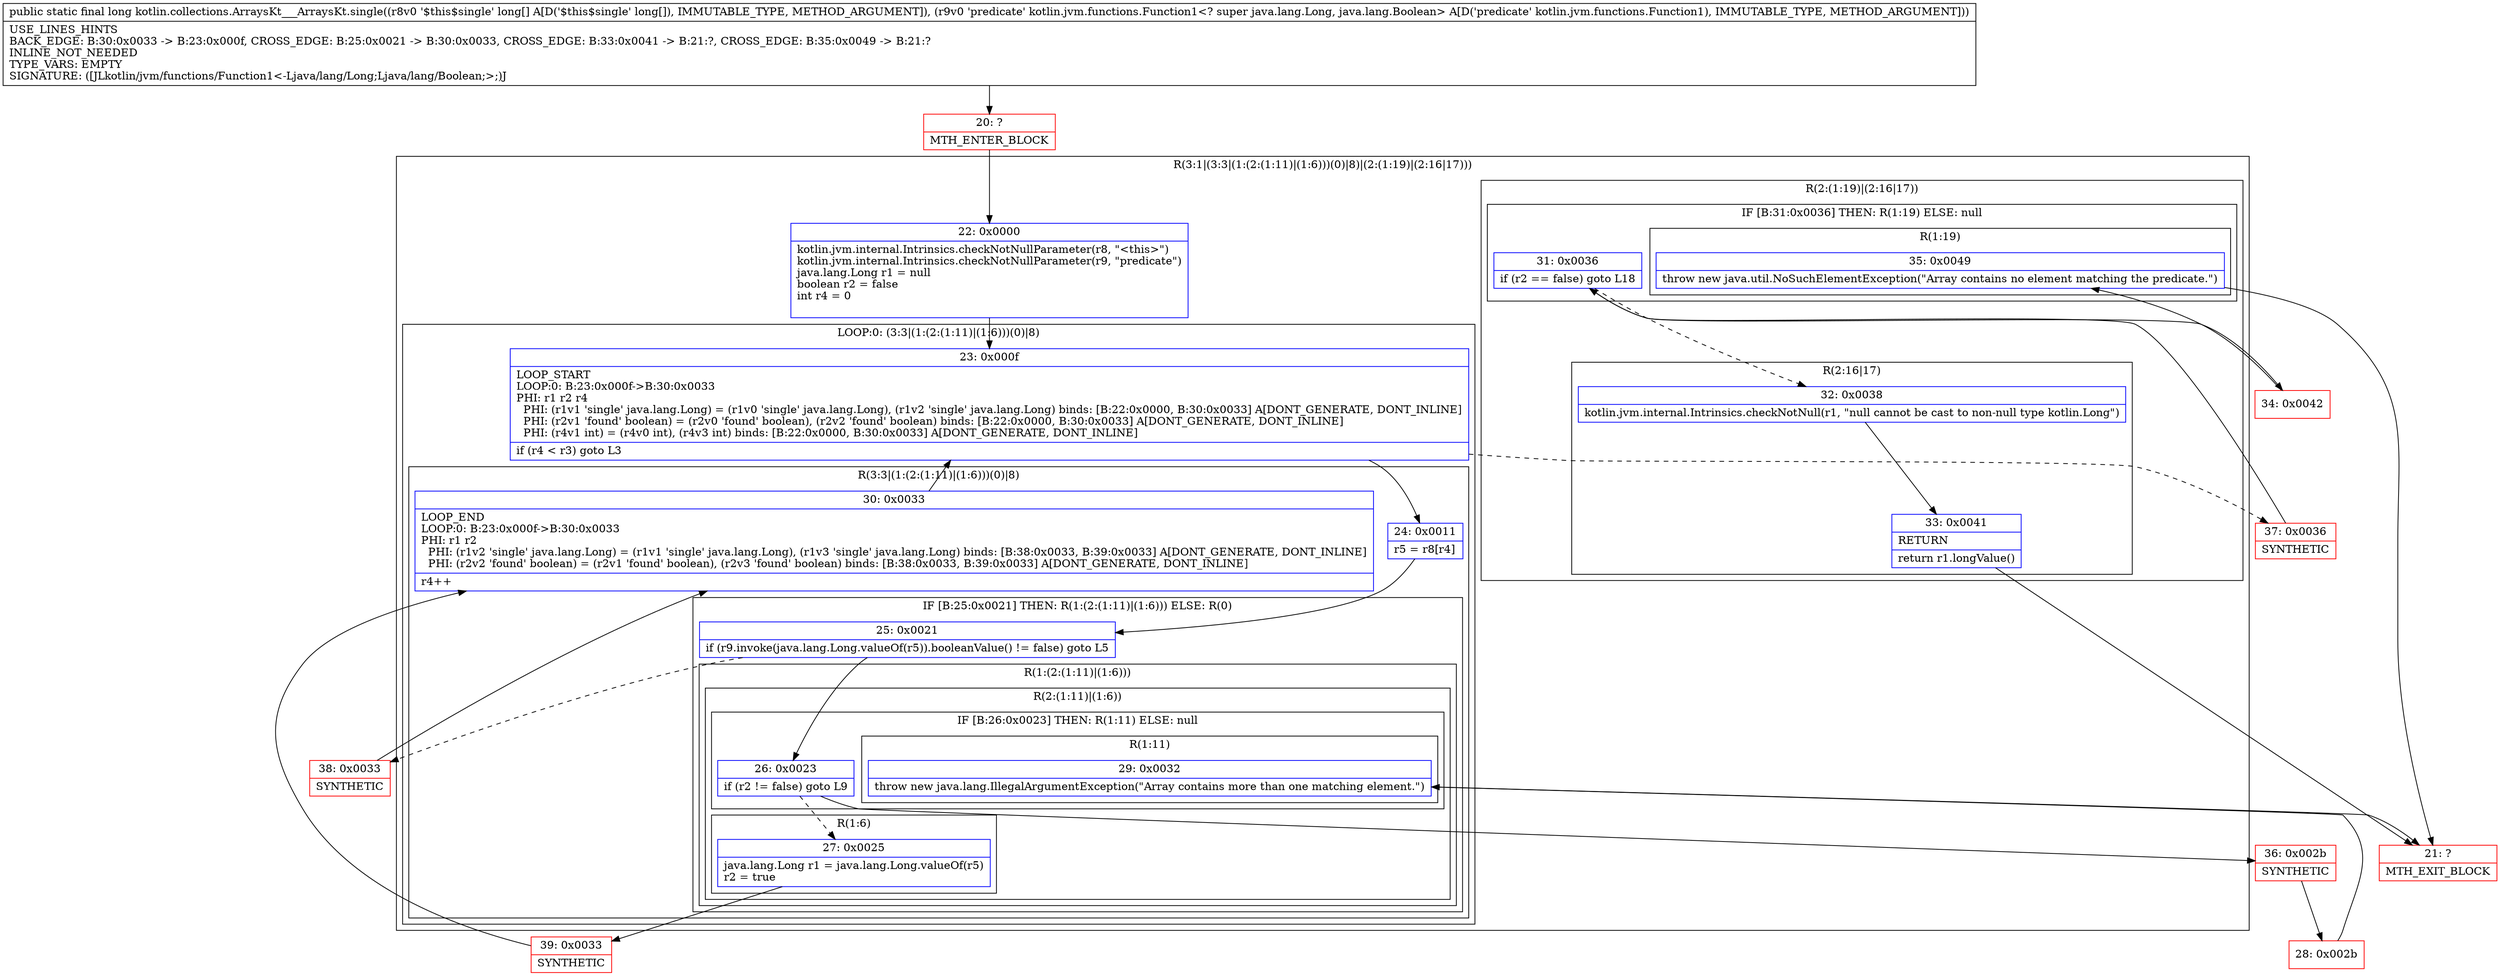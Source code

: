 digraph "CFG forkotlin.collections.ArraysKt___ArraysKt.single([JLkotlin\/jvm\/functions\/Function1;)J" {
subgraph cluster_Region_1565464414 {
label = "R(3:1|(3:3|(1:(2:(1:11)|(1:6)))(0)|8)|(2:(1:19)|(2:16|17)))";
node [shape=record,color=blue];
Node_22 [shape=record,label="{22\:\ 0x0000|kotlin.jvm.internal.Intrinsics.checkNotNullParameter(r8, \"\<this\>\")\lkotlin.jvm.internal.Intrinsics.checkNotNullParameter(r9, \"predicate\")\ljava.lang.Long r1 = null\lboolean r2 = false\lint r4 = 0\l\l}"];
subgraph cluster_LoopRegion_393678356 {
label = "LOOP:0: (3:3|(1:(2:(1:11)|(1:6)))(0)|8)";
node [shape=record,color=blue];
Node_23 [shape=record,label="{23\:\ 0x000f|LOOP_START\lLOOP:0: B:23:0x000f\-\>B:30:0x0033\lPHI: r1 r2 r4 \l  PHI: (r1v1 'single' java.lang.Long) = (r1v0 'single' java.lang.Long), (r1v2 'single' java.lang.Long) binds: [B:22:0x0000, B:30:0x0033] A[DONT_GENERATE, DONT_INLINE]\l  PHI: (r2v1 'found' boolean) = (r2v0 'found' boolean), (r2v2 'found' boolean) binds: [B:22:0x0000, B:30:0x0033] A[DONT_GENERATE, DONT_INLINE]\l  PHI: (r4v1 int) = (r4v0 int), (r4v3 int) binds: [B:22:0x0000, B:30:0x0033] A[DONT_GENERATE, DONT_INLINE]\l|if (r4 \< r3) goto L3\l}"];
subgraph cluster_Region_1489928443 {
label = "R(3:3|(1:(2:(1:11)|(1:6)))(0)|8)";
node [shape=record,color=blue];
Node_24 [shape=record,label="{24\:\ 0x0011|r5 = r8[r4]\l}"];
subgraph cluster_IfRegion_35417076 {
label = "IF [B:25:0x0021] THEN: R(1:(2:(1:11)|(1:6))) ELSE: R(0)";
node [shape=record,color=blue];
Node_25 [shape=record,label="{25\:\ 0x0021|if (r9.invoke(java.lang.Long.valueOf(r5)).booleanValue() != false) goto L5\l}"];
subgraph cluster_Region_1052904953 {
label = "R(1:(2:(1:11)|(1:6)))";
node [shape=record,color=blue];
subgraph cluster_Region_556525383 {
label = "R(2:(1:11)|(1:6))";
node [shape=record,color=blue];
subgraph cluster_IfRegion_1246634868 {
label = "IF [B:26:0x0023] THEN: R(1:11) ELSE: null";
node [shape=record,color=blue];
Node_26 [shape=record,label="{26\:\ 0x0023|if (r2 != false) goto L9\l}"];
subgraph cluster_Region_235100888 {
label = "R(1:11)";
node [shape=record,color=blue];
Node_29 [shape=record,label="{29\:\ 0x0032|throw new java.lang.IllegalArgumentException(\"Array contains more than one matching element.\")\l}"];
}
}
subgraph cluster_Region_988914398 {
label = "R(1:6)";
node [shape=record,color=blue];
Node_27 [shape=record,label="{27\:\ 0x0025|java.lang.Long r1 = java.lang.Long.valueOf(r5)\lr2 = true\l}"];
}
}
}
subgraph cluster_Region_1864483623 {
label = "R(0)";
node [shape=record,color=blue];
}
}
Node_30 [shape=record,label="{30\:\ 0x0033|LOOP_END\lLOOP:0: B:23:0x000f\-\>B:30:0x0033\lPHI: r1 r2 \l  PHI: (r1v2 'single' java.lang.Long) = (r1v1 'single' java.lang.Long), (r1v3 'single' java.lang.Long) binds: [B:38:0x0033, B:39:0x0033] A[DONT_GENERATE, DONT_INLINE]\l  PHI: (r2v2 'found' boolean) = (r2v1 'found' boolean), (r2v3 'found' boolean) binds: [B:38:0x0033, B:39:0x0033] A[DONT_GENERATE, DONT_INLINE]\l|r4++\l}"];
}
}
subgraph cluster_Region_1092794111 {
label = "R(2:(1:19)|(2:16|17))";
node [shape=record,color=blue];
subgraph cluster_IfRegion_1872636036 {
label = "IF [B:31:0x0036] THEN: R(1:19) ELSE: null";
node [shape=record,color=blue];
Node_31 [shape=record,label="{31\:\ 0x0036|if (r2 == false) goto L18\l}"];
subgraph cluster_Region_1070428227 {
label = "R(1:19)";
node [shape=record,color=blue];
Node_35 [shape=record,label="{35\:\ 0x0049|throw new java.util.NoSuchElementException(\"Array contains no element matching the predicate.\")\l}"];
}
}
subgraph cluster_Region_1572055515 {
label = "R(2:16|17)";
node [shape=record,color=blue];
Node_32 [shape=record,label="{32\:\ 0x0038|kotlin.jvm.internal.Intrinsics.checkNotNull(r1, \"null cannot be cast to non\-null type kotlin.Long\")\l}"];
Node_33 [shape=record,label="{33\:\ 0x0041|RETURN\l|return r1.longValue()\l}"];
}
}
}
Node_20 [shape=record,color=red,label="{20\:\ ?|MTH_ENTER_BLOCK\l}"];
Node_39 [shape=record,color=red,label="{39\:\ 0x0033|SYNTHETIC\l}"];
Node_36 [shape=record,color=red,label="{36\:\ 0x002b|SYNTHETIC\l}"];
Node_28 [shape=record,color=red,label="{28\:\ 0x002b}"];
Node_21 [shape=record,color=red,label="{21\:\ ?|MTH_EXIT_BLOCK\l}"];
Node_38 [shape=record,color=red,label="{38\:\ 0x0033|SYNTHETIC\l}"];
Node_37 [shape=record,color=red,label="{37\:\ 0x0036|SYNTHETIC\l}"];
Node_34 [shape=record,color=red,label="{34\:\ 0x0042}"];
MethodNode[shape=record,label="{public static final long kotlin.collections.ArraysKt___ArraysKt.single((r8v0 '$this$single' long[] A[D('$this$single' long[]), IMMUTABLE_TYPE, METHOD_ARGUMENT]), (r9v0 'predicate' kotlin.jvm.functions.Function1\<? super java.lang.Long, java.lang.Boolean\> A[D('predicate' kotlin.jvm.functions.Function1), IMMUTABLE_TYPE, METHOD_ARGUMENT]))  | USE_LINES_HINTS\lBACK_EDGE: B:30:0x0033 \-\> B:23:0x000f, CROSS_EDGE: B:25:0x0021 \-\> B:30:0x0033, CROSS_EDGE: B:33:0x0041 \-\> B:21:?, CROSS_EDGE: B:35:0x0049 \-\> B:21:?\lINLINE_NOT_NEEDED\lTYPE_VARS: EMPTY\lSIGNATURE: ([JLkotlin\/jvm\/functions\/Function1\<\-Ljava\/lang\/Long;Ljava\/lang\/Boolean;\>;)J\l}"];
MethodNode -> Node_20;Node_22 -> Node_23;
Node_23 -> Node_24;
Node_23 -> Node_37[style=dashed];
Node_24 -> Node_25;
Node_25 -> Node_26;
Node_25 -> Node_38[style=dashed];
Node_26 -> Node_27[style=dashed];
Node_26 -> Node_36;
Node_29 -> Node_21;
Node_27 -> Node_39;
Node_30 -> Node_23;
Node_31 -> Node_32[style=dashed];
Node_31 -> Node_34;
Node_35 -> Node_21;
Node_32 -> Node_33;
Node_33 -> Node_21;
Node_20 -> Node_22;
Node_39 -> Node_30;
Node_36 -> Node_28;
Node_28 -> Node_29;
Node_38 -> Node_30;
Node_37 -> Node_31;
Node_34 -> Node_35;
}

